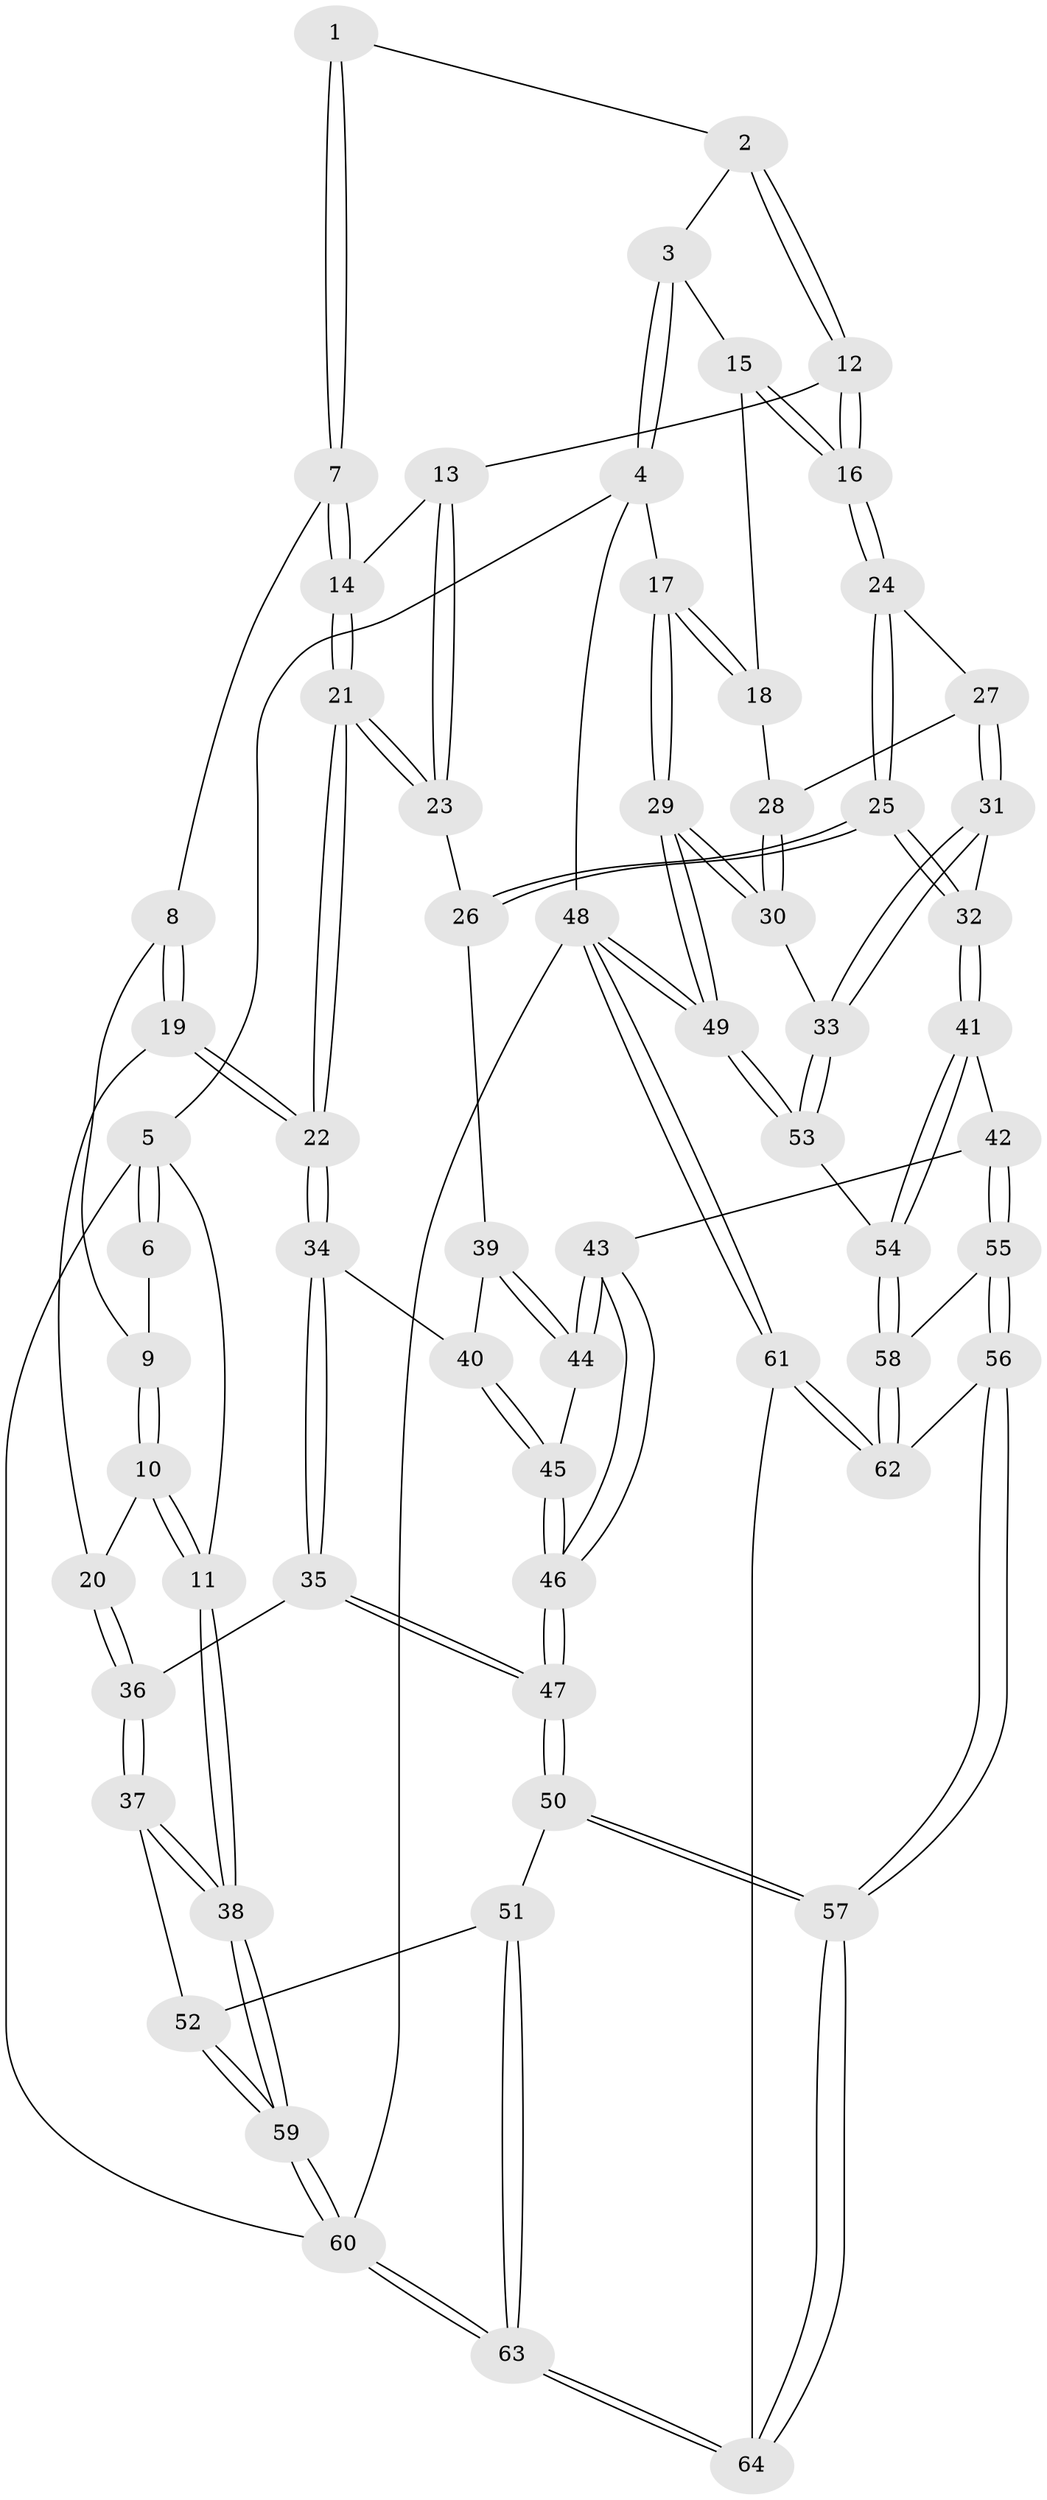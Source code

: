 // coarse degree distribution, {4: 0.28888888888888886, 2: 0.044444444444444446, 3: 0.6666666666666666}
// Generated by graph-tools (version 1.1) at 2025/38/03/04/25 23:38:36]
// undirected, 64 vertices, 157 edges
graph export_dot {
  node [color=gray90,style=filled];
  1 [pos="+0.5498400847600748+0"];
  2 [pos="+0.7372640671689797+0"];
  3 [pos="+1+0"];
  4 [pos="+1+0"];
  5 [pos="+0+0"];
  6 [pos="+0.052917316655731544+0"];
  7 [pos="+0.34913450587786854+0.16325212694950245"];
  8 [pos="+0.2391737729257699+0.11693745463893564"];
  9 [pos="+0.13998938313688403+0"];
  10 [pos="+0+0.3066945625040474"];
  11 [pos="+0+0.2956308456050832"];
  12 [pos="+0.6142614562627977+0.16512416626880397"];
  13 [pos="+0.5112353363170223+0.21117356241033855"];
  14 [pos="+0.35863029335661595+0.17532419240953245"];
  15 [pos="+0.9107153211454189+0.08478474654085019"];
  16 [pos="+0.7170944806374328+0.3083891156523372"];
  17 [pos="+1+0.36670819928493115"];
  18 [pos="+0.9035040748191512+0.30143277838966914"];
  19 [pos="+0.12264476182606109+0.2543369525303801"];
  20 [pos="+0+0.3069332983452177"];
  21 [pos="+0.3172442527789004+0.412076824927906"];
  22 [pos="+0.31260601676993544+0.41932936365855145"];
  23 [pos="+0.5121080884320527+0.35095028879793005"];
  24 [pos="+0.7247887933745499+0.33646597696493197"];
  25 [pos="+0.6022569739928294+0.4355216183426992"];
  26 [pos="+0.5881617546042827+0.4313095132965989"];
  27 [pos="+0.7254504779253749+0.3367846020361176"];
  28 [pos="+0.8546549143007461+0.3490055422469927"];
  29 [pos="+1+0.5363031760186358"];
  30 [pos="+0.9428859396993775+0.5406099038024005"];
  31 [pos="+0.7982853894731075+0.5617159293389419"];
  32 [pos="+0.6398069295648241+0.5631612492152281"];
  33 [pos="+0.8608044677300238+0.5886127917504392"];
  34 [pos="+0.31147571198395146+0.42522438237179033"];
  35 [pos="+0.2759592846688164+0.4660960140120201"];
  36 [pos="+0.1458470153005756+0.502972417114078"];
  37 [pos="+0.10145695730065293+0.5901375579291926"];
  38 [pos="+0+0.624141595779064"];
  39 [pos="+0.474788325854034+0.49016342724114675"];
  40 [pos="+0.3910626139880405+0.4720315264744814"];
  41 [pos="+0.608717877529986+0.6143526613605274"];
  42 [pos="+0.5962443732065201+0.6240723885331857"];
  43 [pos="+0.5386713422287065+0.6155413438677251"];
  44 [pos="+0.4841202485333766+0.5403398425070361"];
  45 [pos="+0.4241864694397394+0.5804181585616154"];
  46 [pos="+0.41121405469165645+0.6563314367482422"];
  47 [pos="+0.34743293847786355+0.7113366383963907"];
  48 [pos="+1+1"];
  49 [pos="+1+1"];
  50 [pos="+0.32720513759185976+0.7762809952291299"];
  51 [pos="+0.18436620602716036+0.751070527851854"];
  52 [pos="+0.1728896238607105+0.7452101978396495"];
  53 [pos="+0.8462965143852742+0.6553965571863123"];
  54 [pos="+0.7773005373392965+0.7502057409125527"];
  55 [pos="+0.5768384596718554+0.7562094926409714"];
  56 [pos="+0.49425459024230967+0.834828424293702"];
  57 [pos="+0.4053986510115546+0.8954983486578235"];
  58 [pos="+0.7632461359881921+0.8052201514981462"];
  59 [pos="+0+0.960076891274197"];
  60 [pos="+0+1"];
  61 [pos="+0.9283454171887582+1"];
  62 [pos="+0.7829026841801211+0.8838764453629099"];
  63 [pos="+0+1"];
  64 [pos="+0.4143222484927158+1"];
  1 -- 2;
  1 -- 7;
  1 -- 7;
  2 -- 3;
  2 -- 12;
  2 -- 12;
  3 -- 4;
  3 -- 4;
  3 -- 15;
  4 -- 5;
  4 -- 17;
  4 -- 48;
  5 -- 6;
  5 -- 6;
  5 -- 11;
  5 -- 60;
  6 -- 9;
  7 -- 8;
  7 -- 14;
  7 -- 14;
  8 -- 9;
  8 -- 19;
  8 -- 19;
  9 -- 10;
  9 -- 10;
  10 -- 11;
  10 -- 11;
  10 -- 20;
  11 -- 38;
  11 -- 38;
  12 -- 13;
  12 -- 16;
  12 -- 16;
  13 -- 14;
  13 -- 23;
  13 -- 23;
  14 -- 21;
  14 -- 21;
  15 -- 16;
  15 -- 16;
  15 -- 18;
  16 -- 24;
  16 -- 24;
  17 -- 18;
  17 -- 18;
  17 -- 29;
  17 -- 29;
  18 -- 28;
  19 -- 20;
  19 -- 22;
  19 -- 22;
  20 -- 36;
  20 -- 36;
  21 -- 22;
  21 -- 22;
  21 -- 23;
  21 -- 23;
  22 -- 34;
  22 -- 34;
  23 -- 26;
  24 -- 25;
  24 -- 25;
  24 -- 27;
  25 -- 26;
  25 -- 26;
  25 -- 32;
  25 -- 32;
  26 -- 39;
  27 -- 28;
  27 -- 31;
  27 -- 31;
  28 -- 30;
  28 -- 30;
  29 -- 30;
  29 -- 30;
  29 -- 49;
  29 -- 49;
  30 -- 33;
  31 -- 32;
  31 -- 33;
  31 -- 33;
  32 -- 41;
  32 -- 41;
  33 -- 53;
  33 -- 53;
  34 -- 35;
  34 -- 35;
  34 -- 40;
  35 -- 36;
  35 -- 47;
  35 -- 47;
  36 -- 37;
  36 -- 37;
  37 -- 38;
  37 -- 38;
  37 -- 52;
  38 -- 59;
  38 -- 59;
  39 -- 40;
  39 -- 44;
  39 -- 44;
  40 -- 45;
  40 -- 45;
  41 -- 42;
  41 -- 54;
  41 -- 54;
  42 -- 43;
  42 -- 55;
  42 -- 55;
  43 -- 44;
  43 -- 44;
  43 -- 46;
  43 -- 46;
  44 -- 45;
  45 -- 46;
  45 -- 46;
  46 -- 47;
  46 -- 47;
  47 -- 50;
  47 -- 50;
  48 -- 49;
  48 -- 49;
  48 -- 61;
  48 -- 61;
  48 -- 60;
  49 -- 53;
  49 -- 53;
  50 -- 51;
  50 -- 57;
  50 -- 57;
  51 -- 52;
  51 -- 63;
  51 -- 63;
  52 -- 59;
  52 -- 59;
  53 -- 54;
  54 -- 58;
  54 -- 58;
  55 -- 56;
  55 -- 56;
  55 -- 58;
  56 -- 57;
  56 -- 57;
  56 -- 62;
  57 -- 64;
  57 -- 64;
  58 -- 62;
  58 -- 62;
  59 -- 60;
  59 -- 60;
  60 -- 63;
  60 -- 63;
  61 -- 62;
  61 -- 62;
  61 -- 64;
  63 -- 64;
  63 -- 64;
}
